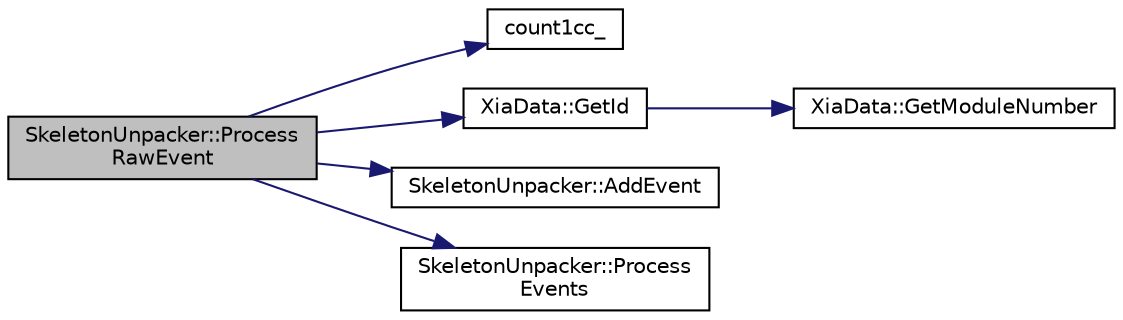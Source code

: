 digraph "SkeletonUnpacker::ProcessRawEvent"
{
  edge [fontname="Helvetica",fontsize="10",labelfontname="Helvetica",labelfontsize="10"];
  node [fontname="Helvetica",fontsize="10",shape=record];
  rankdir="LR";
  Node1 [label="SkeletonUnpacker::Process\lRawEvent",height=0.2,width=0.4,color="black", fillcolor="grey75", style="filled", fontcolor="black"];
  Node1 -> Node2 [color="midnightblue",fontsize="10",style="solid",fontname="Helvetica"];
  Node2 [label="count1cc_",height=0.2,width=0.4,color="black", fillcolor="white", style="filled",URL="$da/d57/_scanor_8hpp.html#a31aca3d0ff704e08f8f8968288ae7895",tooltip="Defines the DAMM function to call for 1D hists */. "];
  Node1 -> Node3 [color="midnightblue",fontsize="10",style="solid",fontname="Helvetica"];
  Node3 [label="XiaData::GetId",height=0.2,width=0.4,color="black", fillcolor="white", style="filled",URL="$d2/ddd/class_xia_data.html#a286fce64fe1fcc764013c3e070e7ed7f"];
  Node3 -> Node4 [color="midnightblue",fontsize="10",style="solid",fontname="Helvetica"];
  Node4 [label="XiaData::GetModuleNumber",height=0.2,width=0.4,color="black", fillcolor="white", style="filled",URL="$d2/ddd/class_xia_data.html#afcf7210c72022a696a926259d1c5ff84"];
  Node1 -> Node5 [color="midnightblue",fontsize="10",style="solid",fontname="Helvetica"];
  Node5 [label="SkeletonUnpacker::AddEvent",height=0.2,width=0.4,color="black", fillcolor="white", style="filled",URL="$d7/de2/class_skeleton_unpacker.html#ade3903b507b7196b28d1ff1ace3a54eb"];
  Node1 -> Node6 [color="midnightblue",fontsize="10",style="solid",fontname="Helvetica"];
  Node6 [label="SkeletonUnpacker::Process\lEvents",height=0.2,width=0.4,color="black", fillcolor="white", style="filled",URL="$d7/de2/class_skeleton_unpacker.html#a0cc81d7428915a878cbef851c1e5f781"];
}
